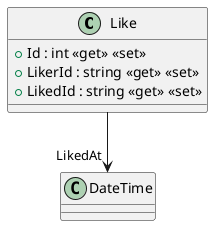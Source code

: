 @startuml
class Like {
    + Id : int <<get>> <<set>>
    + LikerId : string <<get>> <<set>>
    + LikedId : string <<get>> <<set>>
}
Like --> "LikedAt" DateTime
@enduml
